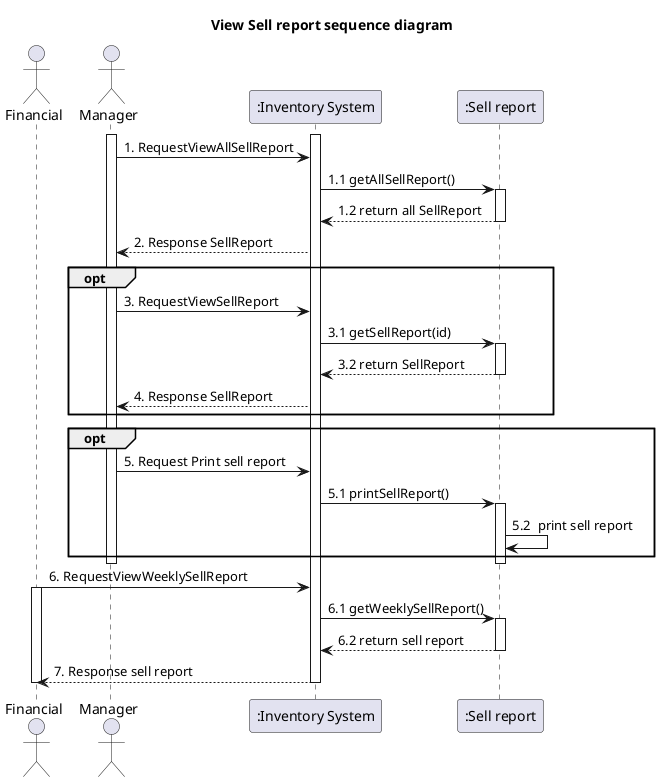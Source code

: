 @startuml
'example
title View Sell report sequence diagram

actor "Financial" as actorFinancial
actor "Manager" as actorManager
participant ":Inventory System" as InventorySystem
participant ":Sell report" as usecaseSellReport

activate actorManager

activate InventorySystem
actorManager -> InventorySystem: 1. RequestViewAllSellReport

'-------------- START view product ---------------
InventorySystem -> usecaseSellReport: 1.1 getAllSellReport()
activate usecaseSellReport

usecaseSellReport --> InventorySystem: 1.2 return all SellReport
deactivate usecaseSellReport

InventorySystem --> actorManager : 2. Response SellReport



opt
actorManager -> InventorySystem: 3. RequestViewSellReport


InventorySystem -> usecaseSellReport: 3.1 getSellReport(id)
activate usecaseSellReport

usecaseSellReport --> InventorySystem: 3.2 return SellReport
deactivate usecaseSellReport


'-------------- END view product ---------------

InventorySystem --> actorManager : 4. Response SellReport

end


opt
actorManager -> InventorySystem : 5. Request Print sell report



InventorySystem -> usecaseSellReport : 5.1 printSellReport()
activate usecaseSellReport

usecaseSellReport -> usecaseSellReport : 5.2  print sell report


end
deactivate usecaseSellReport

deactivate actorManager



actorFinancial -> InventorySystem: 6. RequestViewWeeklySellReport
activate actorFinancial

InventorySystem -> usecaseSellReport: 6.1 getWeeklySellReport()
activate usecaseSellReport

usecaseSellReport --> InventorySystem: 6.2 return sell report
deactivate usecaseSellReport

InventorySystem --> actorFinancial : 7. Response sell report
deactivate actorManager

deactivate InventorySystem
deactivate actorFinancial


@enduml